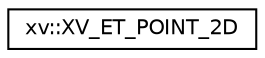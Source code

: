 digraph "Graphical Class Hierarchy"
{
 // LATEX_PDF_SIZE
  edge [fontname="Helvetica",fontsize="10",labelfontname="Helvetica",labelfontsize="10"];
  node [fontname="Helvetica",fontsize="10",shape=record];
  rankdir="LR";
  Node0 [label="xv::XV_ET_POINT_2D",height=0.2,width=0.4,color="black", fillcolor="white", style="filled",URL="$unionxv_1_1XV__ET__POINT__2D.html",tooltip=" "];
}

